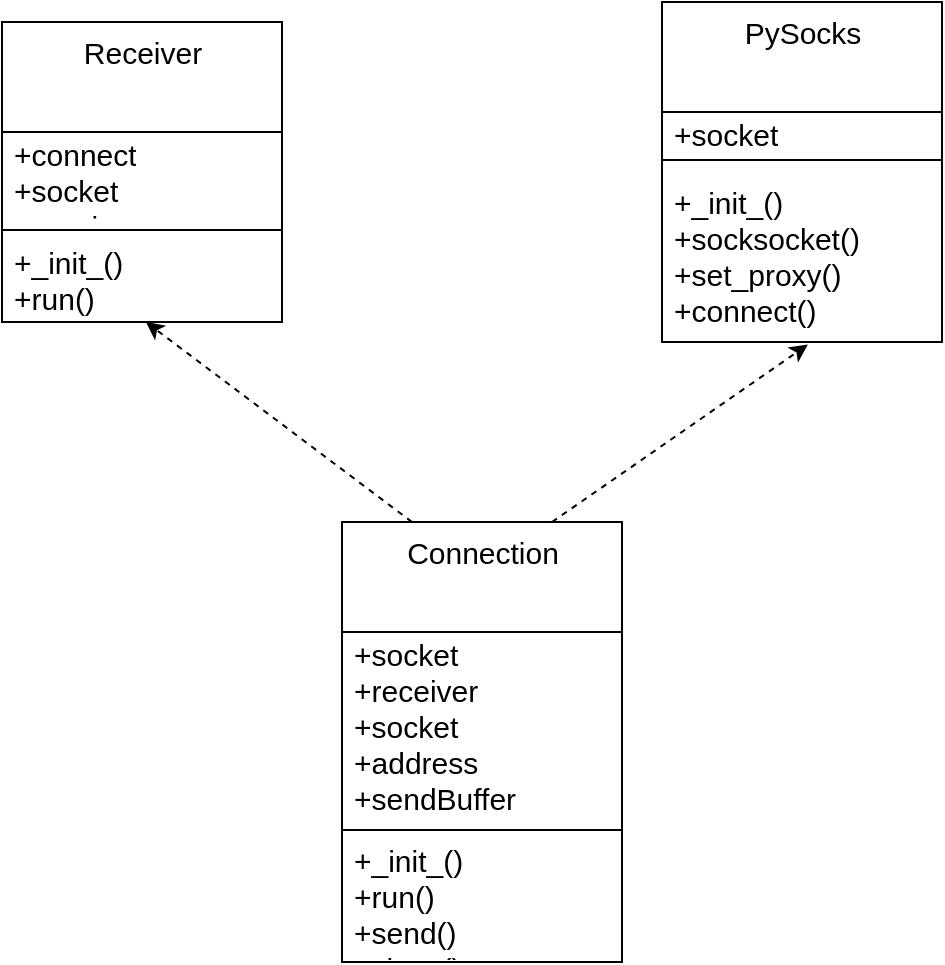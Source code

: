 <mxfile version="14.6.12" type="github">
  <diagram id="JrLPq6aLx8iwGMVOnVq6" name="Page-1">
    <mxGraphModel dx="901" dy="589" grid="1" gridSize="10" guides="1" tooltips="1" connect="1" arrows="1" fold="1" page="1" pageScale="1" pageWidth="827" pageHeight="1169" math="0" shadow="0">
      <root>
        <mxCell id="0" />
        <mxCell id="1" parent="0" />
        <mxCell id="F_uV41G3jA1fjsgEkq_C-9" value="Receiver" style="swimlane;fontStyle=0;align=center;verticalAlign=top;childLayout=stackLayout;horizontal=1;startSize=55;horizontalStack=0;resizeParent=1;resizeParentMax=0;resizeLast=0;collapsible=0;marginBottom=0;html=1;fontSize=15;" vertex="1" parent="1">
          <mxGeometry x="90" y="120" width="140" height="150" as="geometry" />
        </mxCell>
        <mxCell id="F_uV41G3jA1fjsgEkq_C-11" value="+connect&lt;br style=&quot;font-size: 15px;&quot;&gt;+socket&lt;br style=&quot;font-size: 15px;&quot;&gt;+running" style="text;html=1;strokeColor=none;fillColor=none;align=left;verticalAlign=middle;spacingLeft=4;spacingRight=4;overflow=hidden;rotatable=0;points=[[0,0.5],[1,0.5]];portConstraint=eastwest;fontSize=15;" vertex="1" parent="F_uV41G3jA1fjsgEkq_C-9">
          <mxGeometry y="55" width="140" height="45" as="geometry" />
        </mxCell>
        <mxCell id="F_uV41G3jA1fjsgEkq_C-14" value="" style="line;strokeWidth=1;fillColor=none;align=left;verticalAlign=middle;spacingTop=-1;spacingLeft=3;spacingRight=3;rotatable=0;labelPosition=right;points=[];portConstraint=eastwest;fontSize=15;" vertex="1" parent="F_uV41G3jA1fjsgEkq_C-9">
          <mxGeometry y="100" width="140" height="8" as="geometry" />
        </mxCell>
        <mxCell id="F_uV41G3jA1fjsgEkq_C-16" value="+_init_()&lt;br style=&quot;font-size: 15px;&quot;&gt;+run()" style="text;html=1;strokeColor=none;fillColor=none;align=left;verticalAlign=middle;spacingLeft=4;spacingRight=4;overflow=hidden;rotatable=0;points=[[0,0.5],[1,0.5]];portConstraint=eastwest;fontSize=15;" vertex="1" parent="F_uV41G3jA1fjsgEkq_C-9">
          <mxGeometry y="108" width="140" height="42" as="geometry" />
        </mxCell>
        <mxCell id="F_uV41G3jA1fjsgEkq_C-17" value="PySocks" style="swimlane;fontStyle=0;align=center;verticalAlign=top;childLayout=stackLayout;horizontal=1;startSize=55;horizontalStack=0;resizeParent=1;resizeParentMax=0;resizeLast=0;collapsible=0;marginBottom=0;html=1;fontSize=15;" vertex="1" parent="1">
          <mxGeometry x="420" y="110" width="140" height="170" as="geometry" />
        </mxCell>
        <mxCell id="F_uV41G3jA1fjsgEkq_C-18" value="+socket" style="text;html=1;strokeColor=none;fillColor=none;align=left;verticalAlign=middle;spacingLeft=4;spacingRight=4;overflow=hidden;rotatable=0;points=[[0,0.5],[1,0.5]];portConstraint=eastwest;fontSize=15;" vertex="1" parent="F_uV41G3jA1fjsgEkq_C-17">
          <mxGeometry y="55" width="140" height="20" as="geometry" />
        </mxCell>
        <mxCell id="F_uV41G3jA1fjsgEkq_C-19" value="" style="line;strokeWidth=1;fillColor=none;align=left;verticalAlign=middle;spacingTop=-1;spacingLeft=3;spacingRight=3;rotatable=0;labelPosition=right;points=[];portConstraint=eastwest;fontSize=15;" vertex="1" parent="F_uV41G3jA1fjsgEkq_C-17">
          <mxGeometry y="75" width="140" height="8" as="geometry" />
        </mxCell>
        <mxCell id="F_uV41G3jA1fjsgEkq_C-21" value="&lt;span style=&quot;text-align: center; font-size: 15px;&quot;&gt;+_init_()&lt;/span&gt;&lt;br style=&quot;font-size: 15px;&quot;&gt;+socksocket()&lt;br style=&quot;font-size: 15px;&quot;&gt;+set_proxy()&lt;br style=&quot;font-size: 15px;&quot;&gt;+connect()" style="text;html=1;strokeColor=none;fillColor=none;align=left;verticalAlign=middle;spacingLeft=4;spacingRight=4;overflow=hidden;rotatable=0;points=[[0,0.5],[1,0.5]];portConstraint=eastwest;fontSize=15;" vertex="1" parent="F_uV41G3jA1fjsgEkq_C-17">
          <mxGeometry y="83" width="140" height="87" as="geometry" />
        </mxCell>
        <mxCell id="F_uV41G3jA1fjsgEkq_C-30" style="rounded=0;orthogonalLoop=1;jettySize=auto;html=1;exitX=0.25;exitY=0;exitDx=0;exitDy=0;entryX=0.514;entryY=1;entryDx=0;entryDy=0;entryPerimeter=0;dashed=1;fontSize=15;" edge="1" parent="1" source="F_uV41G3jA1fjsgEkq_C-22" target="F_uV41G3jA1fjsgEkq_C-16">
          <mxGeometry relative="1" as="geometry" />
        </mxCell>
        <mxCell id="F_uV41G3jA1fjsgEkq_C-31" style="edgeStyle=none;rounded=0;orthogonalLoop=1;jettySize=auto;html=1;exitX=0.75;exitY=0;exitDx=0;exitDy=0;entryX=0.521;entryY=1.015;entryDx=0;entryDy=0;entryPerimeter=0;dashed=1;fontSize=15;" edge="1" parent="1" source="F_uV41G3jA1fjsgEkq_C-22" target="F_uV41G3jA1fjsgEkq_C-21">
          <mxGeometry relative="1" as="geometry" />
        </mxCell>
        <mxCell id="F_uV41G3jA1fjsgEkq_C-22" value="Connection" style="swimlane;fontStyle=0;align=center;verticalAlign=top;childLayout=stackLayout;horizontal=1;startSize=55;horizontalStack=0;resizeParent=1;resizeParentMax=0;resizeLast=0;collapsible=0;marginBottom=0;html=1;fontSize=15;" vertex="1" parent="1">
          <mxGeometry x="260" y="370" width="140" height="220" as="geometry" />
        </mxCell>
        <mxCell id="F_uV41G3jA1fjsgEkq_C-24" value="+socket&lt;br style=&quot;font-size: 15px;&quot;&gt;+receiver&lt;br style=&quot;font-size: 15px;&quot;&gt;+socket&lt;br style=&quot;font-size: 15px;&quot;&gt;+address&lt;br style=&quot;font-size: 15px;&quot;&gt;+sendBuffer&lt;br style=&quot;font-size: 15px;&quot;&gt;+running" style="text;html=1;strokeColor=none;fillColor=none;align=left;verticalAlign=middle;spacingLeft=4;spacingRight=4;overflow=hidden;rotatable=0;points=[[0,0.5],[1,0.5]];portConstraint=eastwest;fontSize=15;" vertex="1" parent="F_uV41G3jA1fjsgEkq_C-22">
          <mxGeometry y="55" width="140" height="95" as="geometry" />
        </mxCell>
        <mxCell id="F_uV41G3jA1fjsgEkq_C-27" value="" style="line;strokeWidth=1;fillColor=none;align=left;verticalAlign=middle;spacingTop=-1;spacingLeft=3;spacingRight=3;rotatable=0;labelPosition=right;points=[];portConstraint=eastwest;fontSize=15;" vertex="1" parent="F_uV41G3jA1fjsgEkq_C-22">
          <mxGeometry y="150" width="140" height="8" as="geometry" />
        </mxCell>
        <mxCell id="F_uV41G3jA1fjsgEkq_C-29" value="+_init_()&lt;br style=&quot;font-size: 15px;&quot;&gt;+run()&lt;br style=&quot;font-size: 15px;&quot;&gt;+send()&lt;br style=&quot;font-size: 15px;&quot;&gt;+close()" style="text;html=1;strokeColor=none;fillColor=none;align=left;verticalAlign=middle;spacingLeft=4;spacingRight=4;overflow=hidden;rotatable=0;points=[[0,0.5],[1,0.5]];portConstraint=eastwest;fontSize=15;" vertex="1" parent="F_uV41G3jA1fjsgEkq_C-22">
          <mxGeometry y="158" width="140" height="62" as="geometry" />
        </mxCell>
      </root>
    </mxGraphModel>
  </diagram>
</mxfile>
